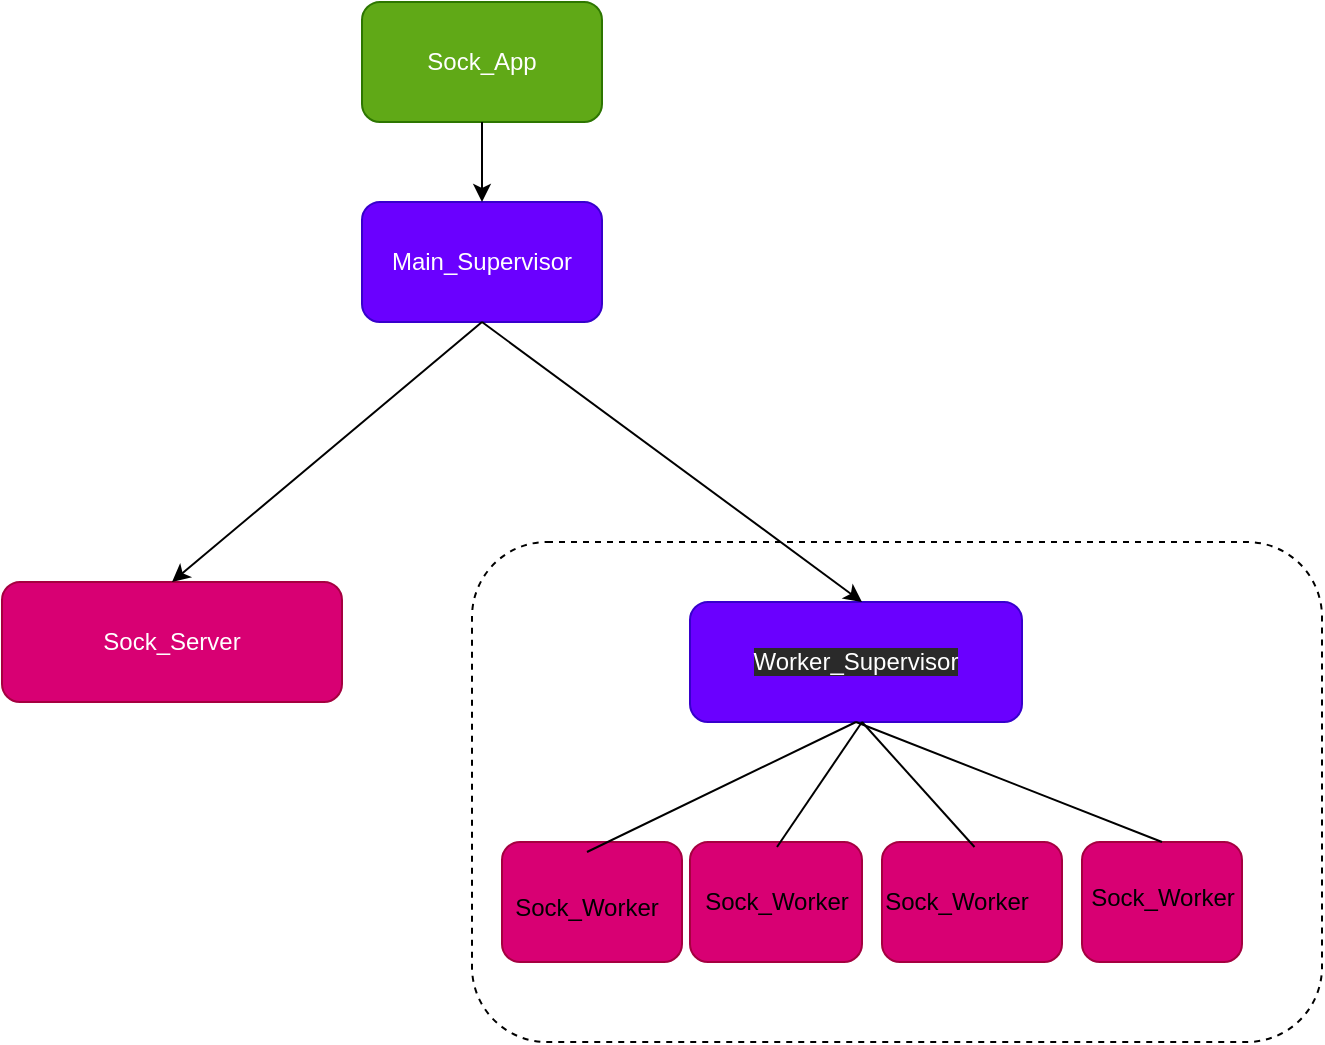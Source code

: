 <mxfile>
    <diagram id="c9otV179TSmKpM8SwlUe" name="Page-1">
        <mxGraphModel dx="596" dy="492" grid="1" gridSize="10" guides="1" tooltips="1" connect="1" arrows="1" fold="1" page="1" pageScale="1" pageWidth="827" pageHeight="1169" math="0" shadow="0">
            <root>
                <mxCell id="0"/>
                <mxCell id="1" parent="0"/>
                <mxCell id="18" value="" style="rounded=1;whiteSpace=wrap;html=1;dashed=1;" parent="1" vertex="1">
                    <mxGeometry x="305" y="420" width="425" height="250" as="geometry"/>
                </mxCell>
                <mxCell id="2" value="Sock_App" style="rounded=1;whiteSpace=wrap;html=1;fillColor=#60a917;strokeColor=#2D7600;fontColor=#ffffff;" parent="1" vertex="1">
                    <mxGeometry x="250" y="150" width="120" height="60" as="geometry"/>
                </mxCell>
                <mxCell id="3" value="Main_Supervisor" style="rounded=1;whiteSpace=wrap;html=1;fillColor=#6a00ff;strokeColor=#3700CC;fontColor=#ffffff;" parent="1" vertex="1">
                    <mxGeometry x="250" y="250" width="120" height="60" as="geometry"/>
                </mxCell>
                <mxCell id="4" value="Sock_Server" style="rounded=1;whiteSpace=wrap;html=1;fillColor=#d80073;strokeColor=#A50040;fontColor=#ffffff;" parent="1" vertex="1">
                    <mxGeometry x="70" y="440" width="170" height="60" as="geometry"/>
                </mxCell>
                <mxCell id="5" value="&#10;&#10;&lt;span style=&quot;color: rgb(255, 255, 255); font-family: helvetica; font-size: 12px; font-style: normal; font-weight: 400; letter-spacing: normal; text-align: center; text-indent: 0px; text-transform: none; word-spacing: 0px; background-color: rgb(42, 42, 42); display: inline; float: none;&quot;&gt;Worker_Supervisor&lt;/span&gt;&#10;&#10;" style="rounded=1;whiteSpace=wrap;html=1;fillColor=#6a00ff;strokeColor=#3700CC;fontColor=#ffffff;" parent="1" vertex="1">
                    <mxGeometry x="414" y="450" width="166" height="60" as="geometry"/>
                </mxCell>
                <mxCell id="6" value="" style="rounded=1;whiteSpace=wrap;html=1;fillColor=#d80073;strokeColor=#A50040;fontColor=#ffffff;" parent="1" vertex="1">
                    <mxGeometry x="320" y="570" width="90" height="60" as="geometry"/>
                </mxCell>
                <mxCell id="7" value="" style="rounded=1;whiteSpace=wrap;html=1;fillColor=#d80073;strokeColor=#A50040;fontColor=#ffffff;" parent="1" vertex="1">
                    <mxGeometry x="414" y="570" width="86" height="60" as="geometry"/>
                </mxCell>
                <mxCell id="8" value="" style="rounded=1;whiteSpace=wrap;html=1;fillColor=#d80073;strokeColor=#A50040;fontColor=#ffffff;" parent="1" vertex="1">
                    <mxGeometry x="510" y="570" width="90" height="60" as="geometry"/>
                </mxCell>
                <mxCell id="9" value="" style="rounded=1;whiteSpace=wrap;html=1;fillColor=#d80073;strokeColor=#A50040;fontColor=#ffffff;" parent="1" vertex="1">
                    <mxGeometry x="610" y="570" width="80" height="60" as="geometry"/>
                </mxCell>
                <mxCell id="11" value="" style="endArrow=classic;html=1;exitX=0.5;exitY=1;exitDx=0;exitDy=0;entryX=0.5;entryY=0;entryDx=0;entryDy=0;" parent="1" source="3" target="4" edge="1">
                    <mxGeometry width="50" height="50" relative="1" as="geometry">
                        <mxPoint x="330" y="370" as="sourcePoint"/>
                        <mxPoint x="380" y="320" as="targetPoint"/>
                    </mxGeometry>
                </mxCell>
                <mxCell id="12" value="" style="endArrow=classic;html=1;exitX=0.5;exitY=1;exitDx=0;exitDy=0;entryX=0.5;entryY=0;entryDx=0;entryDy=0;" parent="1" source="2" target="3" edge="1">
                    <mxGeometry width="50" height="50" relative="1" as="geometry">
                        <mxPoint x="320" y="320" as="sourcePoint"/>
                        <mxPoint x="160" y="430" as="targetPoint"/>
                    </mxGeometry>
                </mxCell>
                <mxCell id="13" value="Sock_Worker" style="text;html=1;strokeColor=none;fillColor=none;align=center;verticalAlign=middle;whiteSpace=wrap;rounded=0;dashed=1;" parent="1" vertex="1">
                    <mxGeometry x="345" y="575" width="35" height="55" as="geometry"/>
                </mxCell>
                <mxCell id="15" value="Sock_Worker" style="text;html=1;strokeColor=none;fillColor=none;align=center;verticalAlign=middle;whiteSpace=wrap;rounded=0;dashed=1;" parent="1" vertex="1">
                    <mxGeometry x="440" y="572.5" width="35" height="55" as="geometry"/>
                </mxCell>
                <mxCell id="16" value="Sock_Worker" style="text;html=1;strokeColor=none;fillColor=none;align=center;verticalAlign=middle;whiteSpace=wrap;rounded=0;dashed=1;" parent="1" vertex="1">
                    <mxGeometry x="530" y="572.5" width="35" height="55" as="geometry"/>
                </mxCell>
                <mxCell id="17" value="Sock_Worker" style="text;html=1;strokeColor=none;fillColor=none;align=center;verticalAlign=middle;whiteSpace=wrap;rounded=0;dashed=1;" parent="1" vertex="1">
                    <mxGeometry x="632.5" y="570" width="35" height="55" as="geometry"/>
                </mxCell>
                <mxCell id="19" value="" style="endArrow=none;html=1;exitX=0.5;exitY=1;exitDx=0;exitDy=0;entryX=0.5;entryY=0;entryDx=0;entryDy=0;" parent="1" source="5" target="13" edge="1">
                    <mxGeometry width="50" height="50" relative="1" as="geometry">
                        <mxPoint x="350" y="380" as="sourcePoint"/>
                        <mxPoint x="400" y="330" as="targetPoint"/>
                    </mxGeometry>
                </mxCell>
                <mxCell id="20" value="" style="endArrow=none;html=1;entryX=0.5;entryY=0;entryDx=0;entryDy=0;" parent="1" target="15" edge="1">
                    <mxGeometry width="50" height="50" relative="1" as="geometry">
                        <mxPoint x="500" y="510" as="sourcePoint"/>
                        <mxPoint x="372.5" y="585" as="targetPoint"/>
                    </mxGeometry>
                </mxCell>
                <mxCell id="21" value="" style="endArrow=none;html=1;entryX=0.75;entryY=0;entryDx=0;entryDy=0;" parent="1" target="16" edge="1">
                    <mxGeometry width="50" height="50" relative="1" as="geometry">
                        <mxPoint x="500" y="510" as="sourcePoint"/>
                        <mxPoint x="467.5" y="582.5" as="targetPoint"/>
                    </mxGeometry>
                </mxCell>
                <mxCell id="22" value="" style="endArrow=none;html=1;entryX=0.5;entryY=0;entryDx=0;entryDy=0;exitX=0.5;exitY=1;exitDx=0;exitDy=0;" parent="1" source="5" target="17" edge="1">
                    <mxGeometry width="50" height="50" relative="1" as="geometry">
                        <mxPoint x="510.0" y="520" as="sourcePoint"/>
                        <mxPoint x="566.25" y="582.5" as="targetPoint"/>
                    </mxGeometry>
                </mxCell>
                <mxCell id="23" value="" style="endArrow=classic;html=1;exitX=0.5;exitY=1;exitDx=0;exitDy=0;" parent="1" edge="1" source="3">
                    <mxGeometry width="50" height="50" relative="1" as="geometry">
                        <mxPoint x="320" y="320" as="sourcePoint"/>
                        <mxPoint x="500" y="450" as="targetPoint"/>
                    </mxGeometry>
                </mxCell>
            </root>
        </mxGraphModel>
    </diagram>
</mxfile>